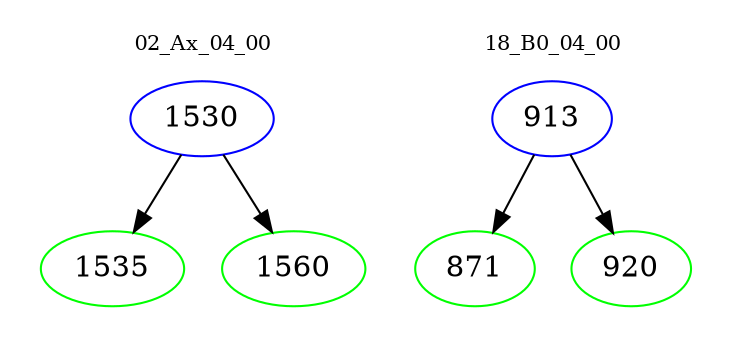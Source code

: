 digraph{
subgraph cluster_0 {
color = white
label = "02_Ax_04_00";
fontsize=10;
T0_1530 [label="1530", color="blue"]
T0_1530 -> T0_1535 [color="black"]
T0_1535 [label="1535", color="green"]
T0_1530 -> T0_1560 [color="black"]
T0_1560 [label="1560", color="green"]
}
subgraph cluster_1 {
color = white
label = "18_B0_04_00";
fontsize=10;
T1_913 [label="913", color="blue"]
T1_913 -> T1_871 [color="black"]
T1_871 [label="871", color="green"]
T1_913 -> T1_920 [color="black"]
T1_920 [label="920", color="green"]
}
}
